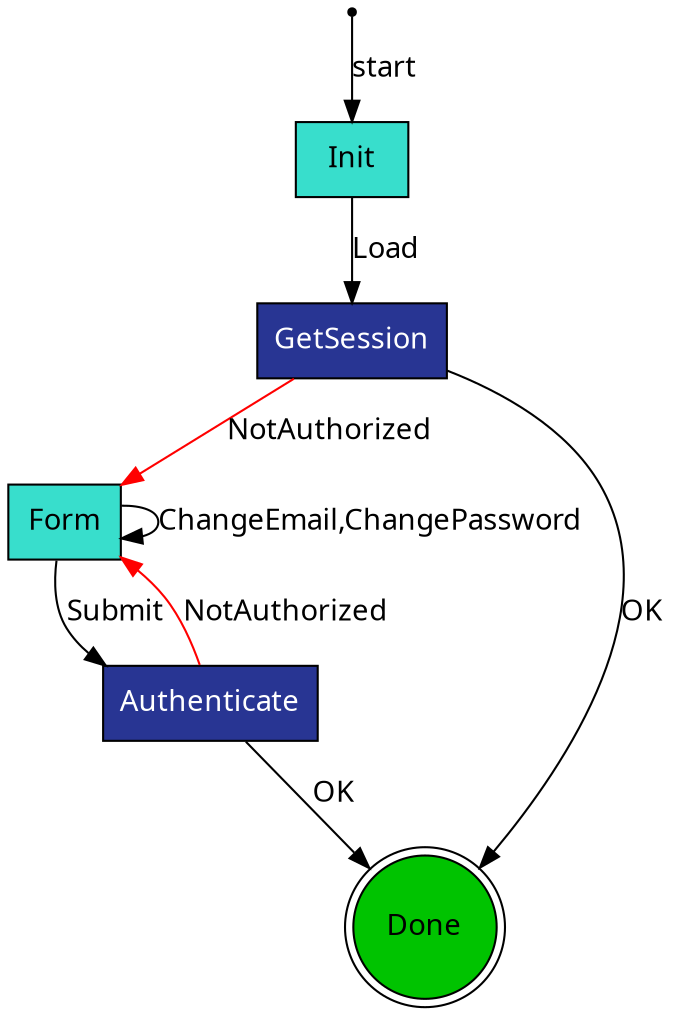 digraph {
  node [shape=box, fontname="Fira Code"]
  edge [fontname="Fira Code"]

  0 [shape=point]
  0 -> Init [label="start"]

    # Frontend States
    Init, Form [style=filled, fillcolor="#38decc"]
    Done [shape=doublecircle style=filled, fillcolor="#00C300"]

    # Backend States
    GetSession, Authenticate [style=filled, fillcolor="#283593" fontcolor=white]

  Init -> GetSession [label="Load"]

  GetSession -> Done [label="OK"]

  GetSession -> Form [label="NotAuthorized" color=red]

  Form -> Form [label="ChangeEmail,ChangePassword"]
  Form -> Authenticate [label="Submit"]

  Authenticate -> Form [label="NotAuthorized" color=red]
  Authenticate -> Done [label="OK"]
}
